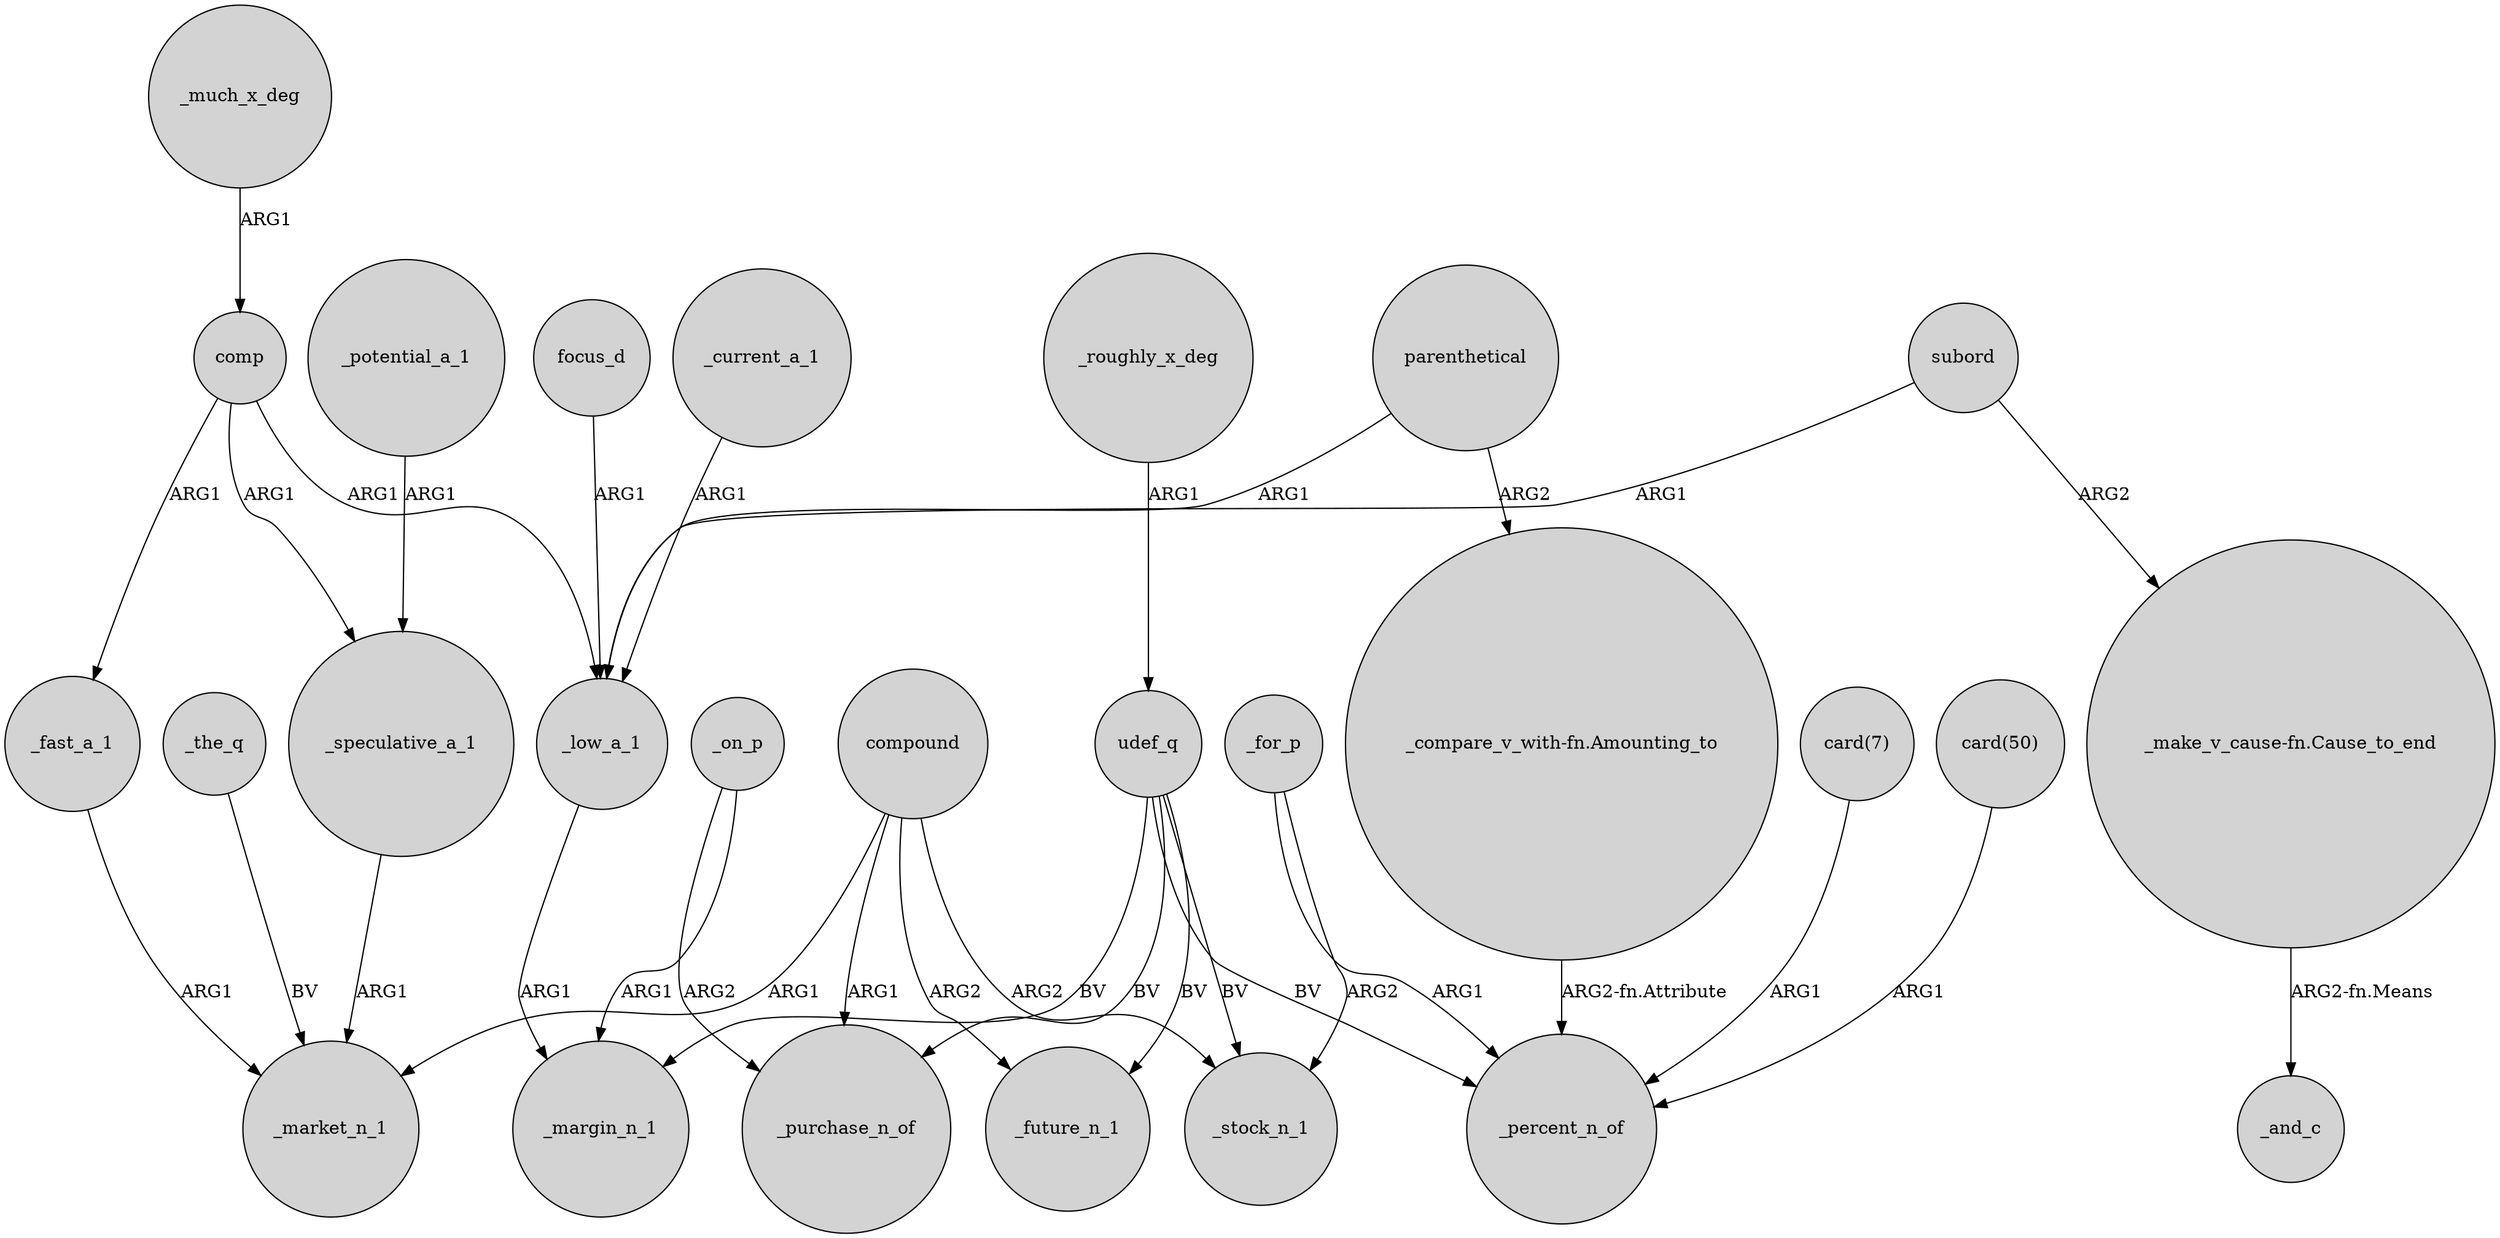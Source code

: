 digraph {
	node [shape=circle style=filled]
	_current_a_1 -> _low_a_1 [label=ARG1]
	"_make_v_cause-fn.Cause_to_end" -> _and_c [label="ARG2-fn.Means"]
	compound -> _purchase_n_of [label=ARG1]
	_roughly_x_deg -> udef_q [label=ARG1]
	"card(7)" -> _percent_n_of [label=ARG1]
	comp -> _low_a_1 [label=ARG1]
	compound -> _future_n_1 [label=ARG2]
	udef_q -> _margin_n_1 [label=BV]
	"_compare_v_with-fn.Amounting_to" -> _percent_n_of [label="ARG2-fn.Attribute"]
	udef_q -> _future_n_1 [label=BV]
	subord -> "_make_v_cause-fn.Cause_to_end" [label=ARG2]
	_the_q -> _market_n_1 [label=BV]
	_for_p -> _percent_n_of [label=ARG1]
	udef_q -> _stock_n_1 [label=BV]
	_speculative_a_1 -> _market_n_1 [label=ARG1]
	_low_a_1 -> _margin_n_1 [label=ARG1]
	udef_q -> _purchase_n_of [label=BV]
	udef_q -> _percent_n_of [label=BV]
	_on_p -> _margin_n_1 [label=ARG1]
	parenthetical -> _low_a_1 [label=ARG1]
	compound -> _stock_n_1 [label=ARG2]
	_fast_a_1 -> _market_n_1 [label=ARG1]
	comp -> _fast_a_1 [label=ARG1]
	"card(50)" -> _percent_n_of [label=ARG1]
	_for_p -> _stock_n_1 [label=ARG2]
	comp -> _speculative_a_1 [label=ARG1]
	parenthetical -> "_compare_v_with-fn.Amounting_to" [label=ARG2]
	_on_p -> _purchase_n_of [label=ARG2]
	focus_d -> _low_a_1 [label=ARG1]
	subord -> _low_a_1 [label=ARG1]
	compound -> _market_n_1 [label=ARG1]
	_much_x_deg -> comp [label=ARG1]
	_potential_a_1 -> _speculative_a_1 [label=ARG1]
}
